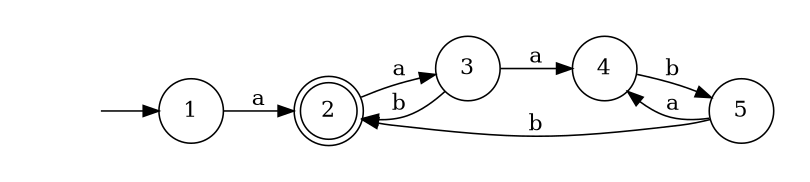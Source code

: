 digraph {
	rankdir=LR;
	margin=0.2;
	size=5;
	node [margin=0.1 shape=circle];
	2[margin=0 shape=doublecircle];
	" "[color=white width=0];
	" " -> 1;
	1 -> 2 [label="a"];
	2 -> 3 [label="a"];
	3 -> 2 [label="b"];
	3 -> 4 [label="a"];
	4 -> 5 [label="b"];
	5 -> 4 [label="a"];
	5 -> 2 [label="b"];
}